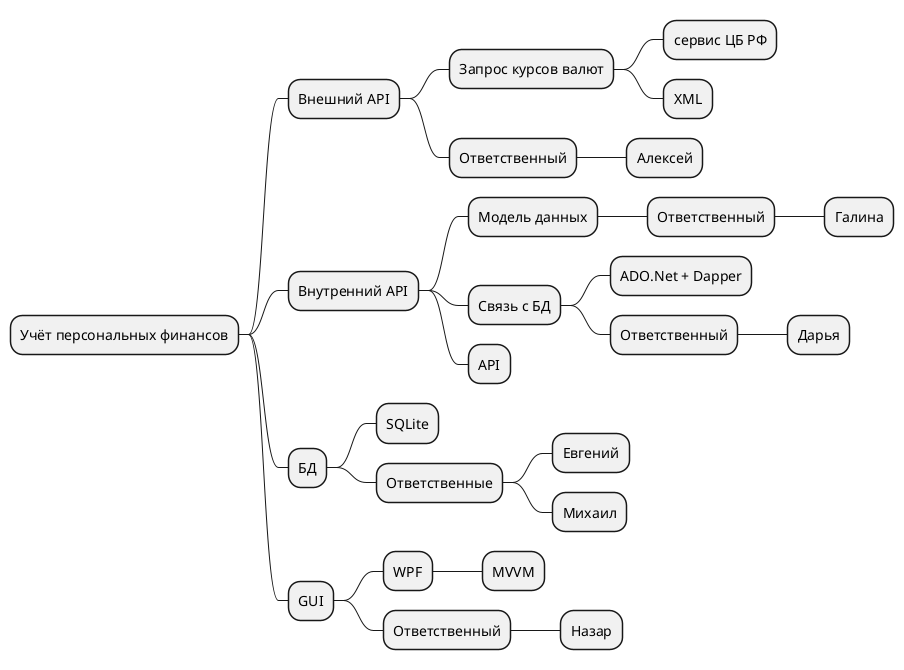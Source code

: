 ﻿@startmindmap
'https://plantuml.com/mindmap-diagram

* Учёт персональных финансов
** Внешний API
*** Запрос курсов валют
**** сервис ЦБ РФ
**** XML
*** Ответственный
**** Алексей
** Внутренний API
*** Модель данных
**** Ответственный
***** Галина
*** Связь с БД
**** ADO.Net + Dapper
**** Ответственный
***** Дарья
*** API
** БД
*** SQLite
*** Ответственные
**** Евгений
**** Михаил
** GUI
*** WPF
**** MVVM
*** Ответственный
**** Назар
@endmindmap
